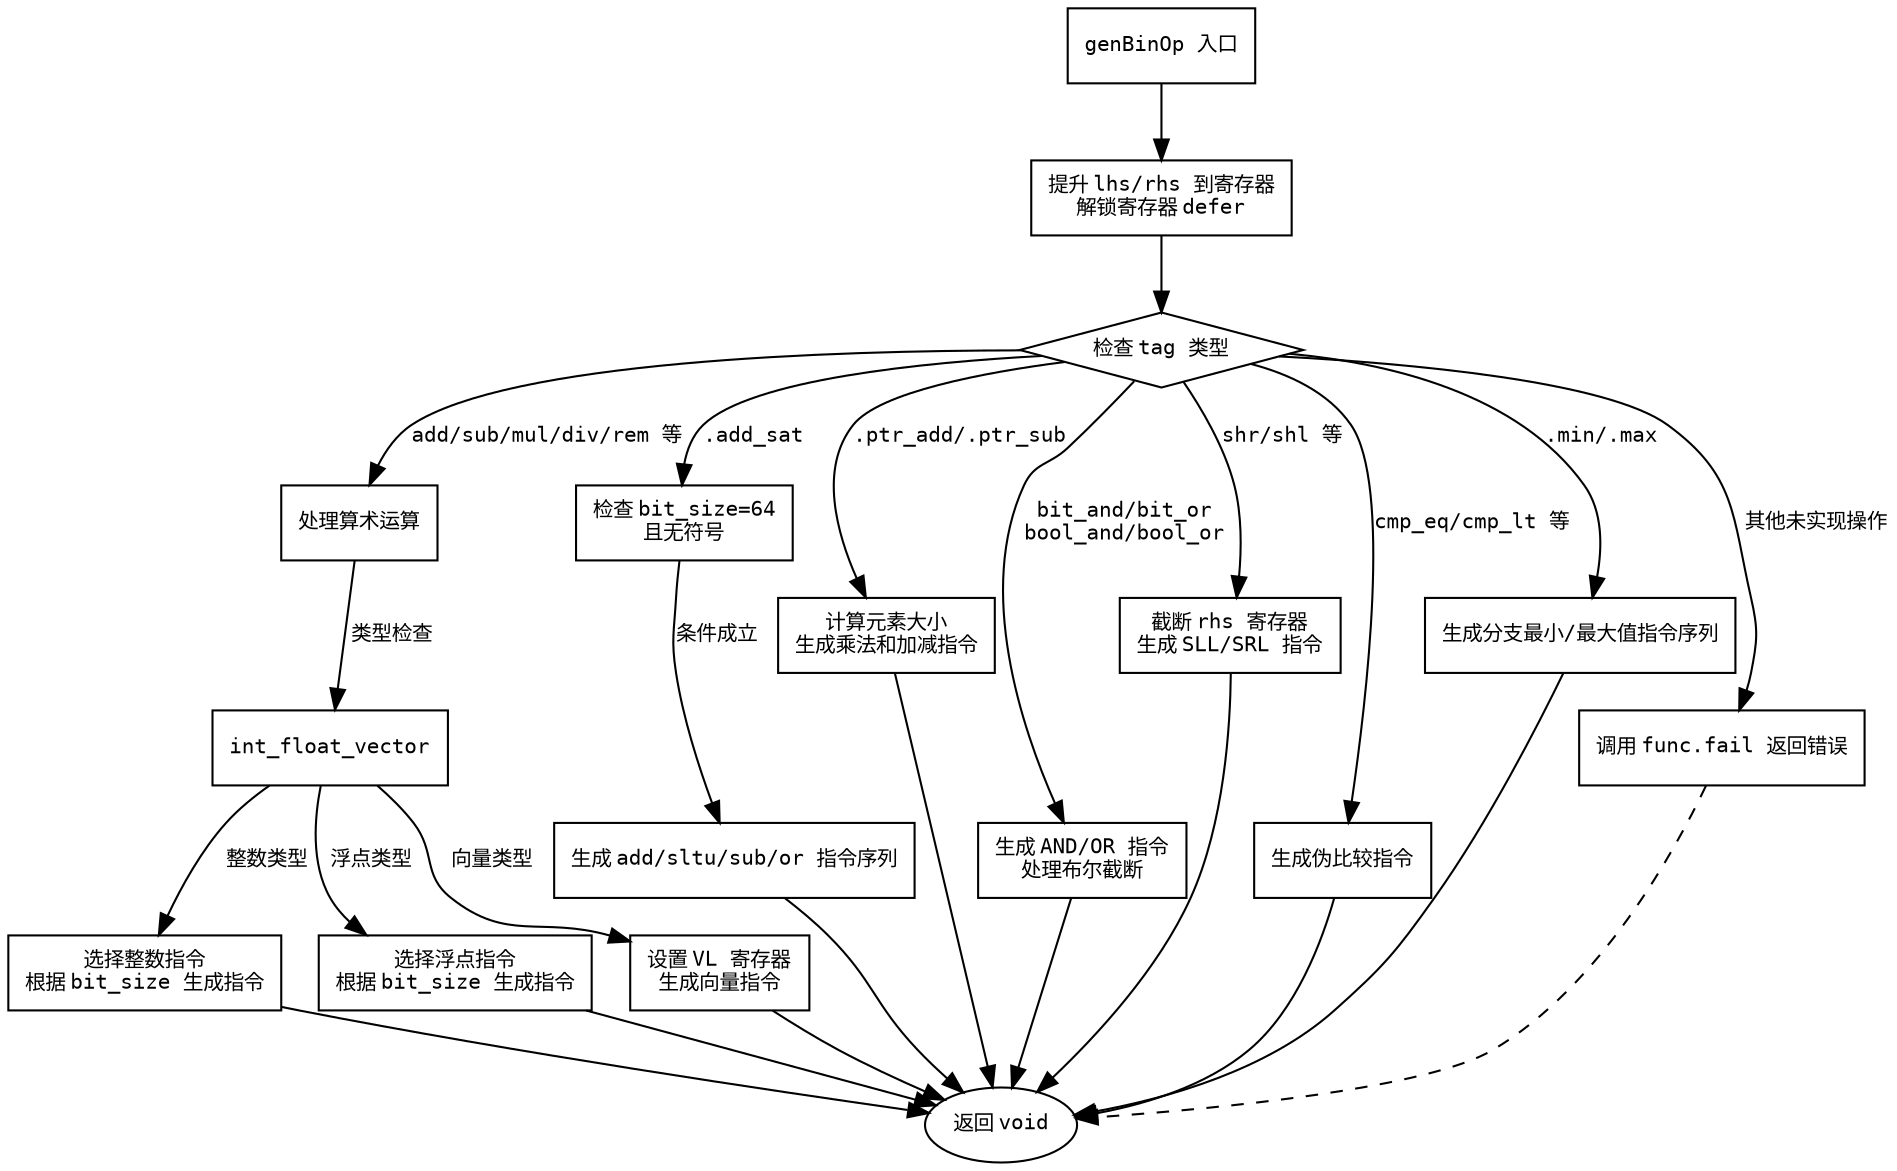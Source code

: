 
digraph genBinOp_flowchart {
    node [shape=rectangle, fontname="Courier", fontsize=10];
    edge [fontname="Courier", fontsize=10];

    start [label="genBinOp 入口"];
    promote_reg [label="提升 lhs/rhs 到寄存器\n解锁寄存器 defer"];
    check_tag [label="检查 tag 类型", shape=diamond];

    // 主分支定义
    start -> promote_reg;
    promote_reg -> check_tag;

    // 算术运算分支 (add/sub/mul/div/rem)
    check_tag -> arithmetic_ops [label="add/sub/mul/div/rem 等"];
    arithmetic_ops [label="处理算术运算", shape=rectangle];
    arithmetic_ops -> int_float_vector [label="类型检查", shape=diamond];
    
    int_float_vector -> int_case [label="整数类型"];
    int_float_vector -> float_case [label="浮点类型"];
    int_float_vector -> vector_case [label="向量类型"];
    
    int_case [label="选择整数指令\n根据 bit_size 生成指令"];
    float_case [label="选择浮点指令\n根据 bit_size 生成指令"];
    vector_case [label="设置 VL 寄存器\n生成向量指令"];
    
    // add_sat 分支
    check_tag -> add_sat [label=".add_sat"];
    add_sat [label="检查 bit_size=64\n且无符号"];
    add_sat -> add_sat_logic [label="条件成立"];
    add_sat_logic [label="生成 add/sltu/sub/or 指令序列"];
    
    // 指针运算分支
    check_tag -> ptr_ops [label=".ptr_add/.ptr_sub"];
    ptr_ops [label="计算元素大小\n生成乘法和加减指令"];
    
    // 位运算分支
    check_tag -> bit_ops [label="bit_and/bit_or\nbool_and/bool_or"];
    bit_ops [label="生成 AND/OR 指令\n处理布尔截断"];
    
    // 位移分支
    check_tag -> shift_ops [label="shr/shl 等"];
    shift_ops [label="截断 rhs 寄存器\n生成 SLL/SRL 指令"];
    
    // 比较分支
    check_tag -> compare_ops [label="cmp_eq/cmp_lt 等"];
    compare_ops [label="生成伪比较指令"];
    
    // min/max 分支
    check_tag -> minmax [label=".min/.max"];
    minmax [label="生成分支最小/最大值指令序列"];
    
    // 默认分支
    check_tag -> fail [label="其他未实现操作"];
    fail [label="调用 func.fail 返回错误"];
    
    // 公共结束
    int_case -> end;
    float_case -> end;
    vector_case -> end;
    add_sat_logic -> end;
    ptr_ops -> end;
    bit_ops -> end;
    shift_ops -> end;
    compare_ops -> end;
    minmax -> end;
    fail -> end [style=dashed];
    
    end [label="返回 void", shape=ellipse];
}
